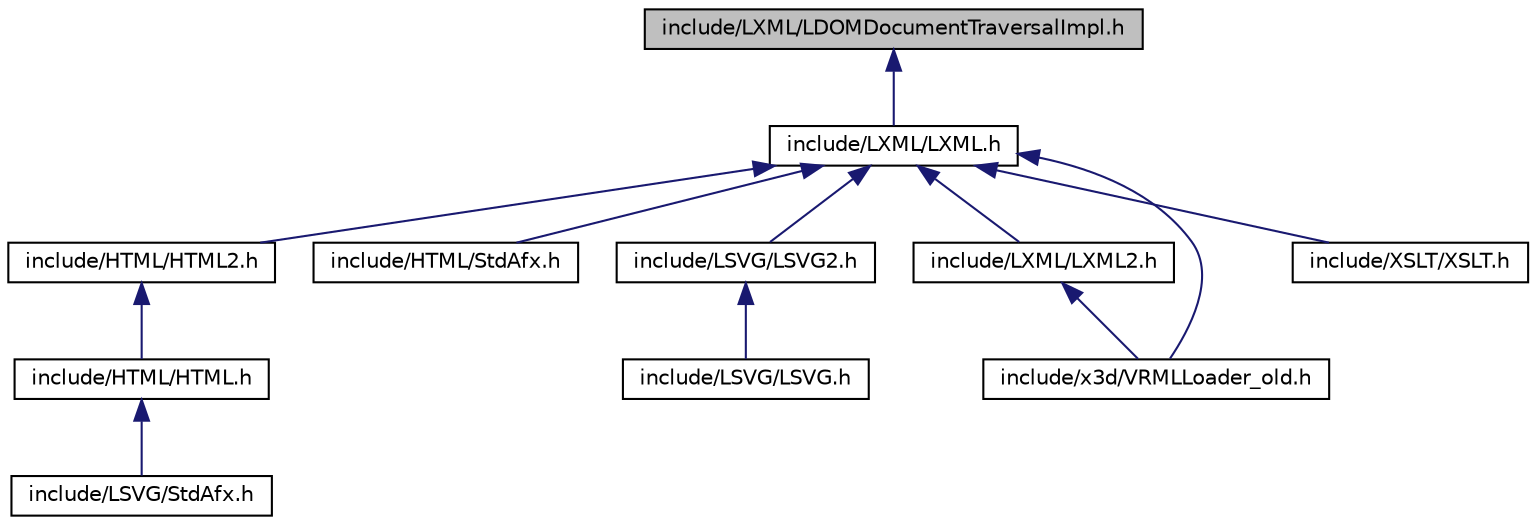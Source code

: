 digraph G
{
  edge [fontname="Helvetica",fontsize="10",labelfontname="Helvetica",labelfontsize="10"];
  node [fontname="Helvetica",fontsize="10",shape=record];
  Node1 [label="include/LXML/LDOMDocumentTraversalImpl.h",height=0.2,width=0.4,color="black", fillcolor="grey75", style="filled" fontcolor="black"];
  Node1 -> Node2 [dir="back",color="midnightblue",fontsize="10",style="solid",fontname="Helvetica"];
  Node2 [label="include/LXML/LXML.h",height=0.2,width=0.4,color="black", fillcolor="white", style="filled",URL="$_l_x_m_l_8h.html"];
  Node2 -> Node3 [dir="back",color="midnightblue",fontsize="10",style="solid",fontname="Helvetica"];
  Node3 [label="include/HTML/HTML2.h",height=0.2,width=0.4,color="black", fillcolor="white", style="filled",URL="$_h_t_m_l2_8h.html"];
  Node3 -> Node4 [dir="back",color="midnightblue",fontsize="10",style="solid",fontname="Helvetica"];
  Node4 [label="include/HTML/HTML.h",height=0.2,width=0.4,color="black", fillcolor="white", style="filled",URL="$_h_t_m_l_8h.html"];
  Node4 -> Node5 [dir="back",color="midnightblue",fontsize="10",style="solid",fontname="Helvetica"];
  Node5 [label="include/LSVG/StdAfx.h",height=0.2,width=0.4,color="black", fillcolor="white", style="filled",URL="$_l_s_v_g_2stdafx_8h.html"];
  Node2 -> Node6 [dir="back",color="midnightblue",fontsize="10",style="solid",fontname="Helvetica"];
  Node6 [label="include/HTML/StdAfx.h",height=0.2,width=0.4,color="black", fillcolor="white", style="filled",URL="$_h_t_m_l_2stdafx_8h.html"];
  Node2 -> Node7 [dir="back",color="midnightblue",fontsize="10",style="solid",fontname="Helvetica"];
  Node7 [label="include/LSVG/LSVG2.h",height=0.2,width=0.4,color="black", fillcolor="white", style="filled",URL="$_l_s_v_g2_8h.html"];
  Node7 -> Node8 [dir="back",color="midnightblue",fontsize="10",style="solid",fontname="Helvetica"];
  Node8 [label="include/LSVG/LSVG.h",height=0.2,width=0.4,color="black", fillcolor="white", style="filled",URL="$_l_s_v_g_8h.html"];
  Node2 -> Node9 [dir="back",color="midnightblue",fontsize="10",style="solid",fontname="Helvetica"];
  Node9 [label="include/LXML/LXML2.h",height=0.2,width=0.4,color="black", fillcolor="white", style="filled",URL="$_l_x_m_l2_8h.html"];
  Node9 -> Node10 [dir="back",color="midnightblue",fontsize="10",style="solid",fontname="Helvetica"];
  Node10 [label="include/x3d/VRMLLoader_old.h",height=0.2,width=0.4,color="black", fillcolor="white", style="filled",URL="$_v_r_m_l_loader__old_8h.html"];
  Node2 -> Node10 [dir="back",color="midnightblue",fontsize="10",style="solid",fontname="Helvetica"];
  Node2 -> Node11 [dir="back",color="midnightblue",fontsize="10",style="solid",fontname="Helvetica"];
  Node11 [label="include/XSLT/XSLT.h",height=0.2,width=0.4,color="black", fillcolor="white", style="filled",URL="$_x_s_l_t_8h.html"];
}
